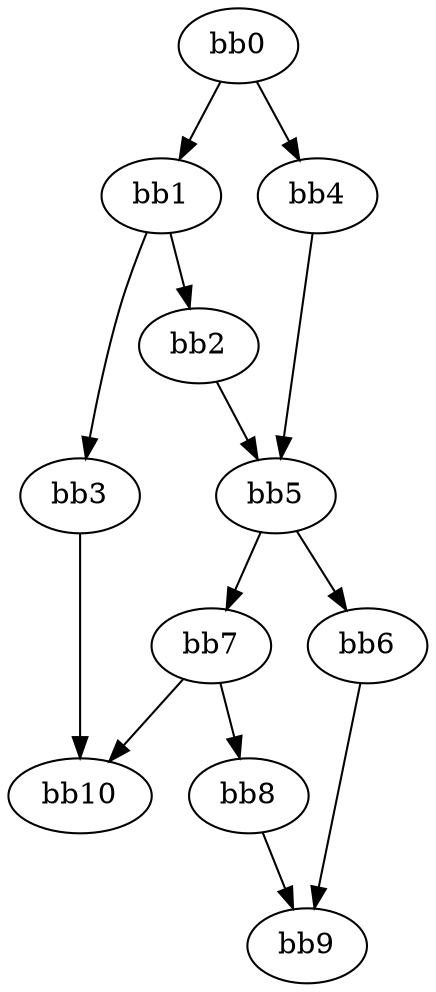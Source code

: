digraph {
    0 [ label = "bb0\l" ]
    1 [ label = "bb1\l" ]
    2 [ label = "bb2\l" ]
    3 [ label = "bb3\l" ]
    4 [ label = "bb4\l" ]
    5 [ label = "bb5\l" ]
    6 [ label = "bb6\l" ]
    7 [ label = "bb7\l" ]
    8 [ label = "bb8\l" ]
    9 [ label = "bb9\l" ]
    10 [ label = "bb10\l" ]
    0 -> 1 [ ]
    0 -> 4 [ ]
    1 -> 2 [ ]
    1 -> 3 [ ]
    2 -> 5 [ ]
    3 -> 10 [ ]
    4 -> 5 [ ]
    5 -> 6 [ ]
    5 -> 7 [ ]
    6 -> 9 [ ]
    7 -> 8 [ ]
    7 -> 10 [ ]
    8 -> 9 [ ]
}


